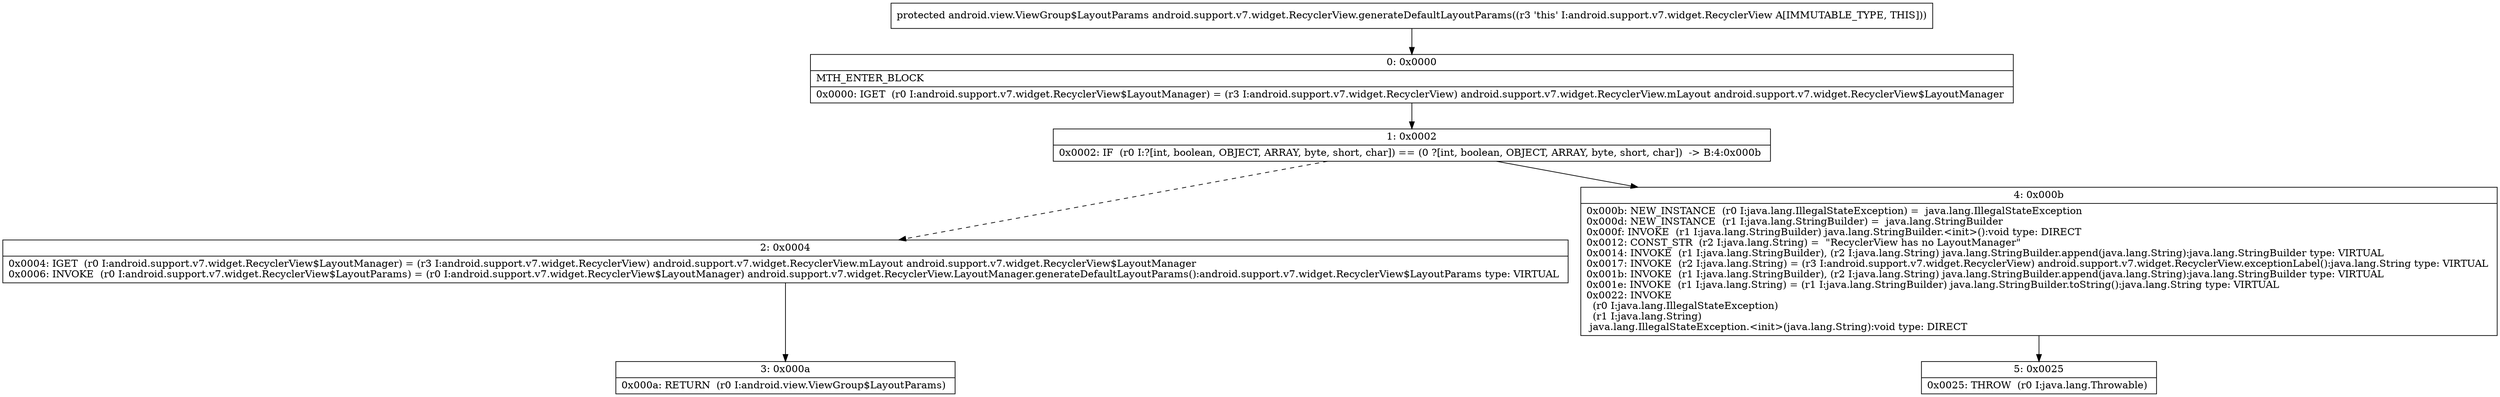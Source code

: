 digraph "CFG forandroid.support.v7.widget.RecyclerView.generateDefaultLayoutParams()Landroid\/view\/ViewGroup$LayoutParams;" {
Node_0 [shape=record,label="{0\:\ 0x0000|MTH_ENTER_BLOCK\l|0x0000: IGET  (r0 I:android.support.v7.widget.RecyclerView$LayoutManager) = (r3 I:android.support.v7.widget.RecyclerView) android.support.v7.widget.RecyclerView.mLayout android.support.v7.widget.RecyclerView$LayoutManager \l}"];
Node_1 [shape=record,label="{1\:\ 0x0002|0x0002: IF  (r0 I:?[int, boolean, OBJECT, ARRAY, byte, short, char]) == (0 ?[int, boolean, OBJECT, ARRAY, byte, short, char])  \-\> B:4:0x000b \l}"];
Node_2 [shape=record,label="{2\:\ 0x0004|0x0004: IGET  (r0 I:android.support.v7.widget.RecyclerView$LayoutManager) = (r3 I:android.support.v7.widget.RecyclerView) android.support.v7.widget.RecyclerView.mLayout android.support.v7.widget.RecyclerView$LayoutManager \l0x0006: INVOKE  (r0 I:android.support.v7.widget.RecyclerView$LayoutParams) = (r0 I:android.support.v7.widget.RecyclerView$LayoutManager) android.support.v7.widget.RecyclerView.LayoutManager.generateDefaultLayoutParams():android.support.v7.widget.RecyclerView$LayoutParams type: VIRTUAL \l}"];
Node_3 [shape=record,label="{3\:\ 0x000a|0x000a: RETURN  (r0 I:android.view.ViewGroup$LayoutParams) \l}"];
Node_4 [shape=record,label="{4\:\ 0x000b|0x000b: NEW_INSTANCE  (r0 I:java.lang.IllegalStateException) =  java.lang.IllegalStateException \l0x000d: NEW_INSTANCE  (r1 I:java.lang.StringBuilder) =  java.lang.StringBuilder \l0x000f: INVOKE  (r1 I:java.lang.StringBuilder) java.lang.StringBuilder.\<init\>():void type: DIRECT \l0x0012: CONST_STR  (r2 I:java.lang.String) =  \"RecyclerView has no LayoutManager\" \l0x0014: INVOKE  (r1 I:java.lang.StringBuilder), (r2 I:java.lang.String) java.lang.StringBuilder.append(java.lang.String):java.lang.StringBuilder type: VIRTUAL \l0x0017: INVOKE  (r2 I:java.lang.String) = (r3 I:android.support.v7.widget.RecyclerView) android.support.v7.widget.RecyclerView.exceptionLabel():java.lang.String type: VIRTUAL \l0x001b: INVOKE  (r1 I:java.lang.StringBuilder), (r2 I:java.lang.String) java.lang.StringBuilder.append(java.lang.String):java.lang.StringBuilder type: VIRTUAL \l0x001e: INVOKE  (r1 I:java.lang.String) = (r1 I:java.lang.StringBuilder) java.lang.StringBuilder.toString():java.lang.String type: VIRTUAL \l0x0022: INVOKE  \l  (r0 I:java.lang.IllegalStateException)\l  (r1 I:java.lang.String)\l java.lang.IllegalStateException.\<init\>(java.lang.String):void type: DIRECT \l}"];
Node_5 [shape=record,label="{5\:\ 0x0025|0x0025: THROW  (r0 I:java.lang.Throwable) \l}"];
MethodNode[shape=record,label="{protected android.view.ViewGroup$LayoutParams android.support.v7.widget.RecyclerView.generateDefaultLayoutParams((r3 'this' I:android.support.v7.widget.RecyclerView A[IMMUTABLE_TYPE, THIS])) }"];
MethodNode -> Node_0;
Node_0 -> Node_1;
Node_1 -> Node_2[style=dashed];
Node_1 -> Node_4;
Node_2 -> Node_3;
Node_4 -> Node_5;
}

